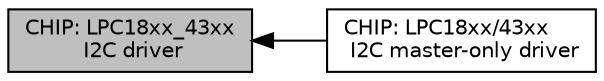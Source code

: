 digraph "CHIP: LPC18xx_43xx I2C driver"
{
  edge [fontname="Helvetica",fontsize="10",labelfontname="Helvetica",labelfontsize="10"];
  node [fontname="Helvetica",fontsize="10",shape=record];
  rankdir=LR;
  Node1 [label="CHIP: LPC18xx/43xx\l I2C master-only driver",height=0.2,width=0.4,color="black", fillcolor="white", style="filled",URL="$group___i2_c_m__18_x_x__43_x_x.html"];
  Node0 [label="CHIP: LPC18xx_43xx\l I2C driver",height=0.2,width=0.4,color="black", fillcolor="grey75", style="filled", fontcolor="black"];
  Node0->Node1 [shape=plaintext, dir="back", style="solid"];
}
